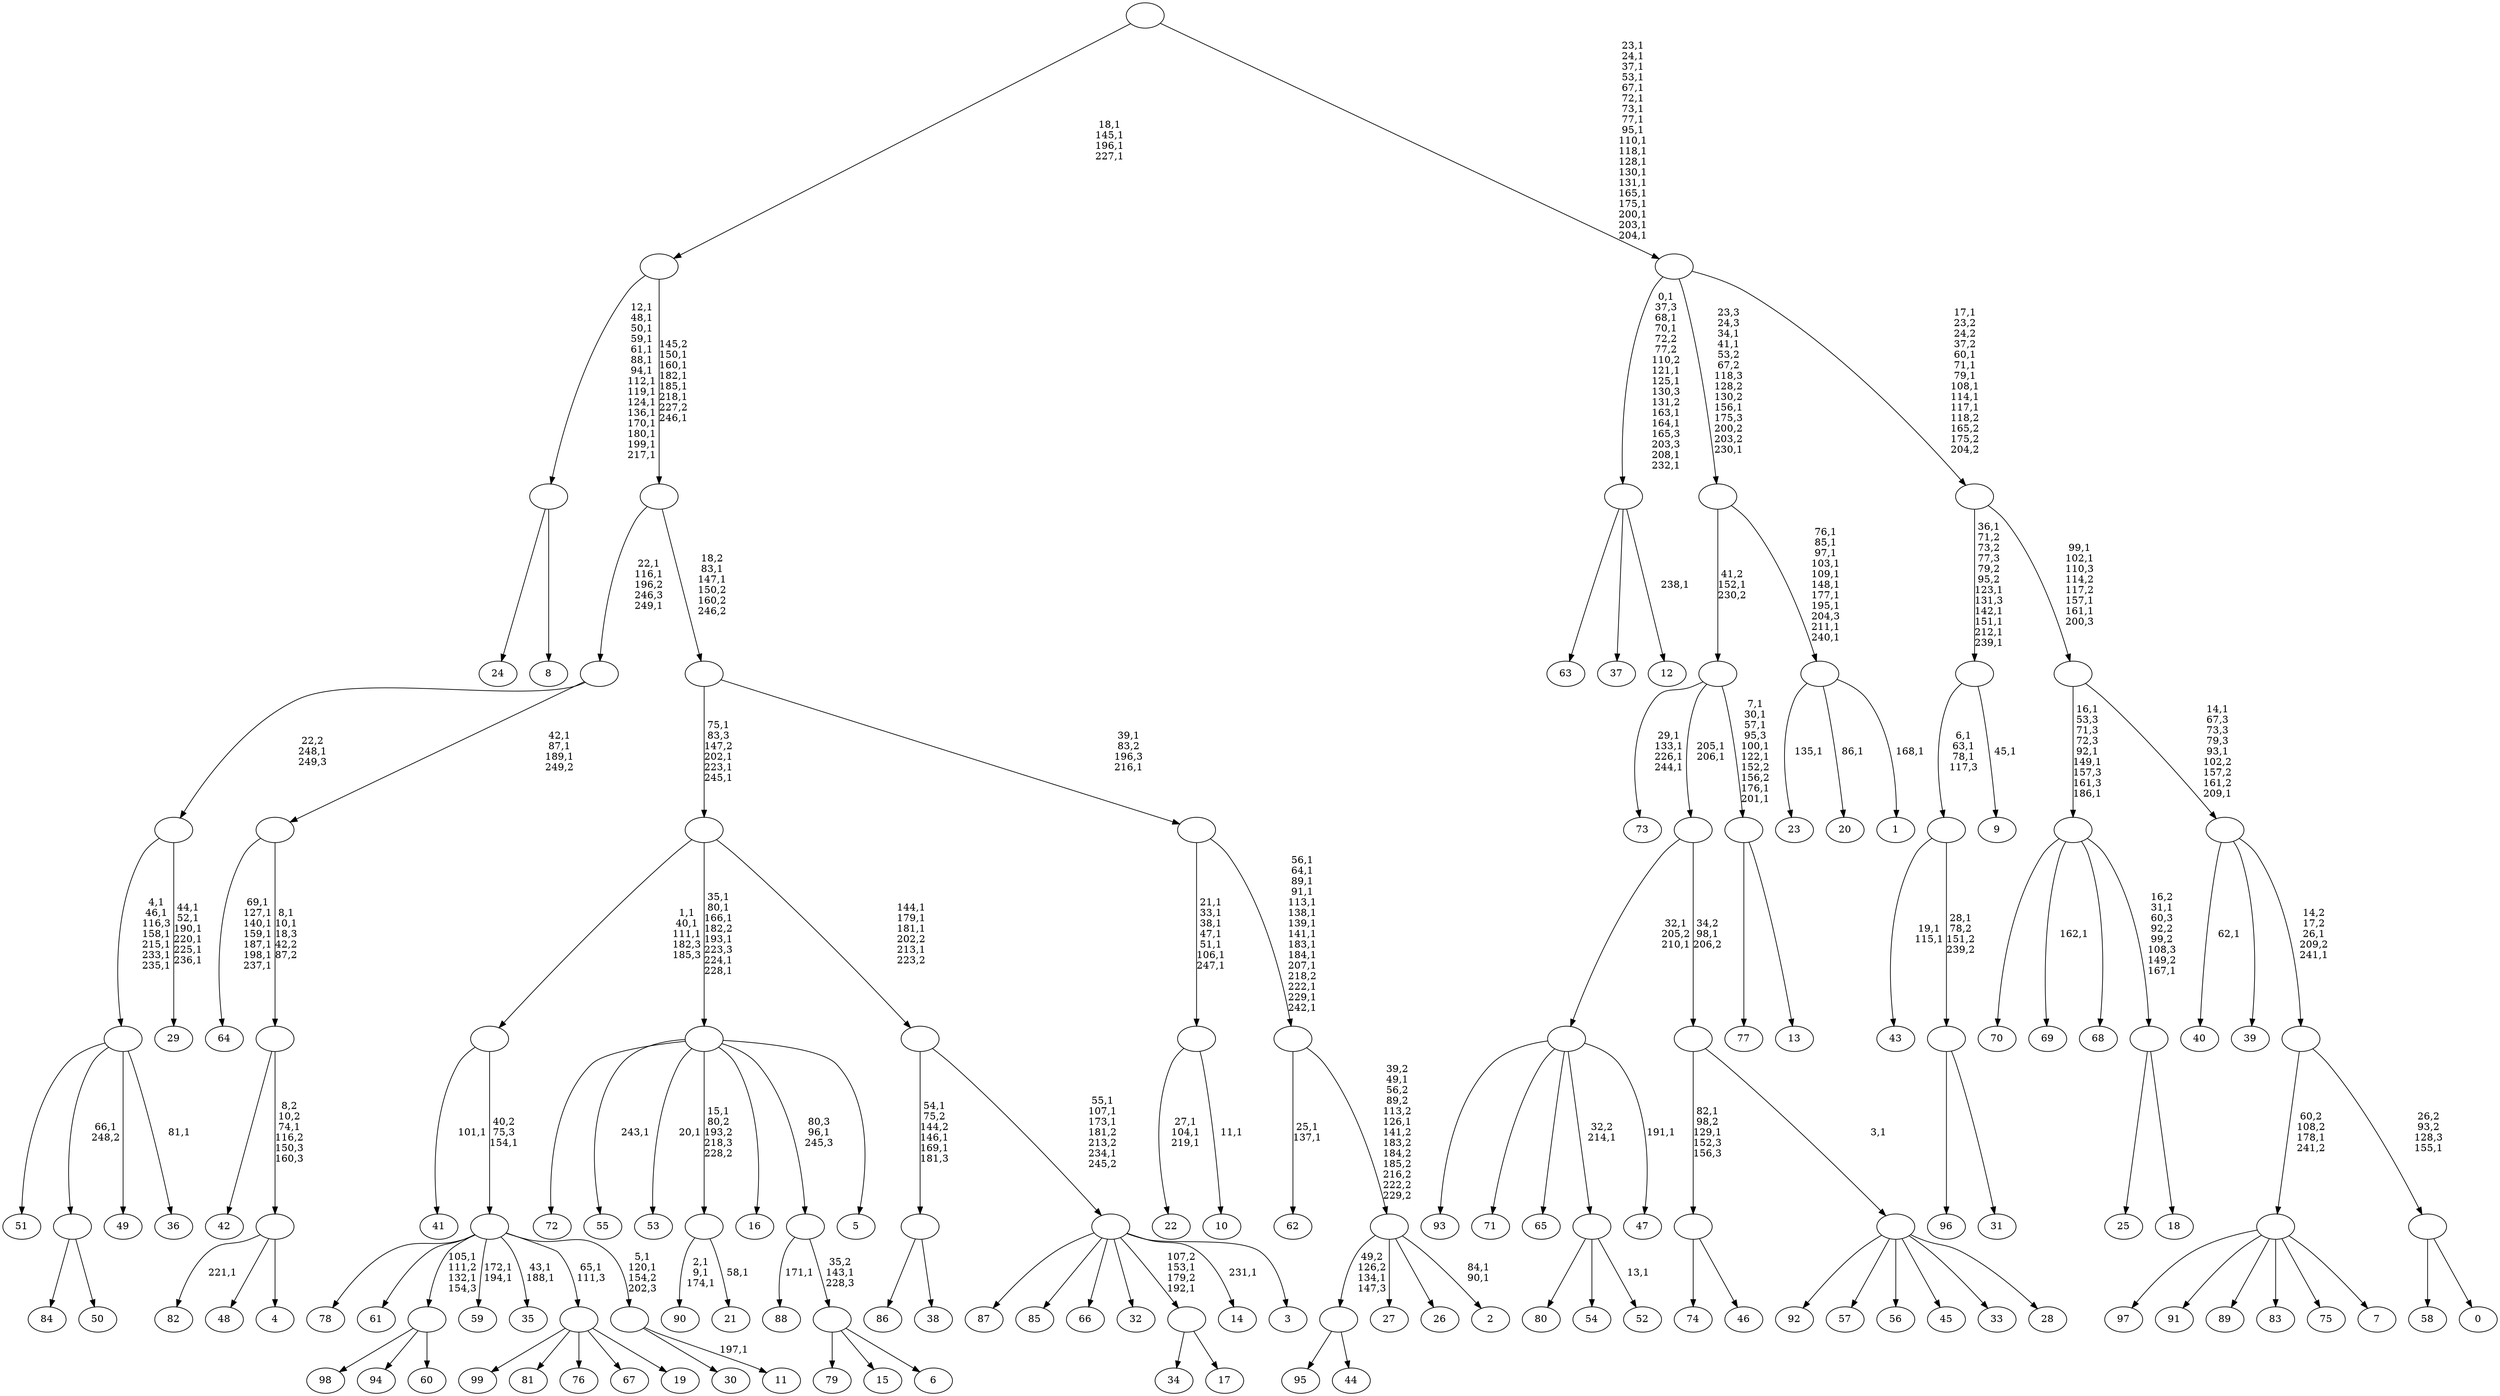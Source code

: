 digraph T {
	350 [label="99"]
	349 [label="98"]
	348 [label="97"]
	347 [label="96"]
	346 [label="95"]
	345 [label="94"]
	344 [label="93"]
	343 [label="92"]
	342 [label="91"]
	341 [label="90"]
	337 [label="89"]
	336 [label="88"]
	334 [label="87"]
	333 [label="86"]
	332 [label="85"]
	331 [label="84"]
	330 [label="83"]
	329 [label="82"]
	327 [label="81"]
	326 [label="80"]
	325 [label="79"]
	324 [label="78"]
	323 [label="77"]
	322 [label="76"]
	321 [label="75"]
	320 [label="74"]
	319 [label="73"]
	314 [label="72"]
	313 [label="71"]
	312 [label="70"]
	311 [label="69"]
	309 [label="68"]
	308 [label="67"]
	307 [label="66"]
	306 [label="65"]
	305 [label="64"]
	297 [label="63"]
	296 [label="62"]
	293 [label="61"]
	292 [label="60"]
	291 [label=""]
	289 [label="59"]
	286 [label="58"]
	285 [label="57"]
	284 [label="56"]
	283 [label="55"]
	281 [label="54"]
	280 [label="53"]
	278 [label="52"]
	276 [label=""]
	275 [label="51"]
	274 [label="50"]
	273 [label=""]
	272 [label="49"]
	271 [label="48"]
	270 [label="47"]
	268 [label=""]
	266 [label="46"]
	265 [label=""]
	263 [label="45"]
	262 [label="44"]
	261 [label=""]
	260 [label="43"]
	257 [label="42"]
	256 [label="41"]
	254 [label="40"]
	252 [label="39"]
	251 [label="38"]
	250 [label=""]
	247 [label="37"]
	246 [label="36"]
	244 [label=""]
	238 [label="35"]
	235 [label="34"]
	234 [label="33"]
	233 [label="32"]
	232 [label="31"]
	231 [label=""]
	230 [label=""]
	227 [label="30"]
	226 [label="29"]
	219 [label=""]
	218 [label="28"]
	217 [label=""]
	216 [label=""]
	215 [label=""]
	213 [label="27"]
	212 [label="26"]
	211 [label="25"]
	210 [label="24"]
	209 [label="23"]
	207 [label="22"]
	203 [label="21"]
	201 [label=""]
	200 [label="20"]
	198 [label="19"]
	197 [label=""]
	196 [label="18"]
	195 [label=""]
	193 [label=""]
	189 [label="17"]
	188 [label=""]
	186 [label="16"]
	185 [label="15"]
	184 [label="14"]
	182 [label="13"]
	181 [label=""]
	174 [label=""]
	173 [label="12"]
	171 [label=""]
	162 [label="11"]
	160 [label=""]
	158 [label=""]
	157 [label=""]
	154 [label="10"]
	152 [label=""]
	145 [label="9"]
	143 [label=""]
	137 [label="8"]
	136 [label=""]
	121 [label="7"]
	120 [label=""]
	119 [label="6"]
	118 [label=""]
	117 [label=""]
	116 [label="5"]
	115 [label=""]
	109 [label="4"]
	108 [label=""]
	107 [label=""]
	105 [label=""]
	102 [label=""]
	99 [label="3"]
	98 [label=""]
	94 [label=""]
	90 [label=""]
	86 [label="2"]
	83 [label=""]
	81 [label=""]
	67 [label=""]
	65 [label=""]
	63 [label=""]
	57 [label=""]
	53 [label="1"]
	51 [label=""]
	41 [label=""]
	37 [label="0"]
	36 [label=""]
	35 [label=""]
	33 [label=""]
	30 [label=""]
	26 [label=""]
	19 [label=""]
	0 [label=""]
	291 -> 349 [label=""]
	291 -> 345 [label=""]
	291 -> 292 [label=""]
	276 -> 278 [label="13,1"]
	276 -> 326 [label=""]
	276 -> 281 [label=""]
	273 -> 331 [label=""]
	273 -> 274 [label=""]
	268 -> 270 [label="191,1"]
	268 -> 344 [label=""]
	268 -> 313 [label=""]
	268 -> 306 [label=""]
	268 -> 276 [label="32,2\n214,1"]
	265 -> 320 [label=""]
	265 -> 266 [label=""]
	261 -> 346 [label=""]
	261 -> 262 [label=""]
	250 -> 333 [label=""]
	250 -> 251 [label=""]
	244 -> 246 [label="81,1"]
	244 -> 275 [label=""]
	244 -> 273 [label="66,1\n248,2"]
	244 -> 272 [label=""]
	231 -> 347 [label=""]
	231 -> 232 [label=""]
	230 -> 260 [label="19,1\n115,1"]
	230 -> 231 [label="28,1\n78,2\n151,2\n239,2"]
	219 -> 226 [label="44,1\n52,1\n190,1\n220,1\n225,1\n236,1"]
	219 -> 244 [label="4,1\n46,1\n116,3\n158,1\n215,1\n233,1\n235,1"]
	217 -> 343 [label=""]
	217 -> 285 [label=""]
	217 -> 284 [label=""]
	217 -> 263 [label=""]
	217 -> 234 [label=""]
	217 -> 218 [label=""]
	216 -> 265 [label="82,1\n98,2\n129,1\n152,3\n156,3"]
	216 -> 217 [label="3,1"]
	215 -> 268 [label="32,1\n205,2\n210,1"]
	215 -> 216 [label="34,2\n98,1\n206,2"]
	201 -> 203 [label="58,1"]
	201 -> 341 [label="2,1\n9,1\n174,1"]
	197 -> 350 [label=""]
	197 -> 327 [label=""]
	197 -> 322 [label=""]
	197 -> 308 [label=""]
	197 -> 198 [label=""]
	195 -> 211 [label=""]
	195 -> 196 [label=""]
	193 -> 195 [label="16,2\n31,1\n60,3\n92,2\n99,2\n108,3\n149,2\n167,1"]
	193 -> 311 [label="162,1"]
	193 -> 312 [label=""]
	193 -> 309 [label=""]
	188 -> 235 [label=""]
	188 -> 189 [label=""]
	181 -> 323 [label=""]
	181 -> 182 [label=""]
	174 -> 181 [label="7,1\n30,1\n57,1\n95,3\n100,1\n122,1\n152,2\n156,2\n176,1\n201,1"]
	174 -> 215 [label="205,1\n206,1"]
	174 -> 319 [label="29,1\n133,1\n226,1\n244,1"]
	171 -> 173 [label="238,1"]
	171 -> 297 [label=""]
	171 -> 247 [label=""]
	160 -> 162 [label="197,1"]
	160 -> 227 [label=""]
	158 -> 160 [label="5,1\n120,1\n154,2\n202,3"]
	158 -> 238 [label="43,1\n188,1"]
	158 -> 289 [label="172,1\n194,1"]
	158 -> 291 [label="105,1\n111,2\n132,1\n154,3"]
	158 -> 324 [label=""]
	158 -> 293 [label=""]
	158 -> 197 [label="65,1\n111,3"]
	157 -> 256 [label="101,1"]
	157 -> 158 [label="40,2\n75,3\n154,1"]
	152 -> 154 [label="11,1"]
	152 -> 207 [label="27,1\n104,1\n219,1"]
	143 -> 145 [label="45,1"]
	143 -> 230 [label="6,1\n63,1\n78,1\n117,3"]
	136 -> 210 [label=""]
	136 -> 137 [label=""]
	120 -> 348 [label=""]
	120 -> 342 [label=""]
	120 -> 337 [label=""]
	120 -> 330 [label=""]
	120 -> 321 [label=""]
	120 -> 121 [label=""]
	118 -> 325 [label=""]
	118 -> 185 [label=""]
	118 -> 119 [label=""]
	117 -> 336 [label="171,1"]
	117 -> 118 [label="35,2\n143,1\n228,3"]
	115 -> 280 [label="20,1"]
	115 -> 283 [label="243,1"]
	115 -> 314 [label=""]
	115 -> 201 [label="15,1\n80,2\n193,2\n218,3\n228,2"]
	115 -> 186 [label=""]
	115 -> 117 [label="80,3\n96,1\n245,3"]
	115 -> 116 [label=""]
	108 -> 329 [label="221,1"]
	108 -> 271 [label=""]
	108 -> 109 [label=""]
	107 -> 257 [label=""]
	107 -> 108 [label="8,2\n10,2\n74,1\n116,2\n150,3\n160,3"]
	105 -> 107 [label="8,1\n10,1\n18,3\n42,2\n87,2"]
	105 -> 305 [label="69,1\n127,1\n140,1\n159,1\n187,1\n198,1\n237,1"]
	102 -> 105 [label="42,1\n87,1\n189,1\n249,2"]
	102 -> 219 [label="22,2\n248,1\n249,3"]
	98 -> 184 [label="231,1"]
	98 -> 188 [label="107,2\n153,1\n179,2\n192,1"]
	98 -> 334 [label=""]
	98 -> 332 [label=""]
	98 -> 307 [label=""]
	98 -> 233 [label=""]
	98 -> 99 [label=""]
	94 -> 98 [label="55,1\n107,1\n173,1\n181,2\n213,2\n234,1\n245,2"]
	94 -> 250 [label="54,1\n75,2\n144,2\n146,1\n169,1\n181,3"]
	90 -> 94 [label="144,1\n179,1\n181,1\n202,2\n213,1\n223,2"]
	90 -> 115 [label="35,1\n80,1\n166,1\n182,2\n193,1\n223,3\n224,1\n228,1"]
	90 -> 157 [label="1,1\n40,1\n111,1\n182,3\n185,3"]
	83 -> 86 [label="84,1\n90,1"]
	83 -> 261 [label="49,2\n126,2\n134,1\n147,3"]
	83 -> 213 [label=""]
	83 -> 212 [label=""]
	81 -> 83 [label="39,2\n49,1\n56,2\n89,2\n113,2\n126,1\n141,2\n183,2\n184,2\n185,2\n216,2\n222,2\n229,2"]
	81 -> 296 [label="25,1\n137,1"]
	67 -> 81 [label="56,1\n64,1\n89,1\n91,1\n113,1\n138,1\n139,1\n141,1\n183,1\n184,1\n207,1\n218,2\n222,1\n229,1\n242,1"]
	67 -> 152 [label="21,1\n33,1\n38,1\n47,1\n51,1\n106,1\n247,1"]
	65 -> 67 [label="39,1\n83,2\n196,3\n216,1"]
	65 -> 90 [label="75,1\n83,3\n147,2\n202,1\n223,1\n245,1"]
	63 -> 65 [label="18,2\n83,1\n147,1\n150,2\n160,2\n246,2"]
	63 -> 102 [label="22,1\n116,1\n196,2\n246,3\n249,1"]
	57 -> 63 [label="145,2\n150,1\n160,1\n182,1\n185,1\n218,1\n227,2\n246,1"]
	57 -> 136 [label="12,1\n48,1\n50,1\n59,1\n61,1\n88,1\n94,1\n112,1\n119,1\n124,1\n136,1\n170,1\n180,1\n199,1\n217,1"]
	51 -> 53 [label="168,1"]
	51 -> 200 [label="86,1"]
	51 -> 209 [label="135,1"]
	41 -> 51 [label="76,1\n85,1\n97,1\n103,1\n109,1\n148,1\n177,1\n195,1\n204,3\n211,1\n240,1"]
	41 -> 174 [label="41,2\n152,1\n230,2"]
	36 -> 286 [label=""]
	36 -> 37 [label=""]
	35 -> 120 [label="60,2\n108,2\n178,1\n241,2"]
	35 -> 36 [label="26,2\n93,2\n128,3\n155,1"]
	33 -> 35 [label="14,2\n17,2\n26,1\n209,2\n241,1"]
	33 -> 254 [label="62,1"]
	33 -> 252 [label=""]
	30 -> 33 [label="14,1\n67,3\n73,3\n79,3\n93,1\n102,2\n157,2\n161,2\n209,1"]
	30 -> 193 [label="16,1\n53,3\n71,3\n72,3\n92,1\n149,1\n157,3\n161,3\n186,1"]
	26 -> 30 [label="99,1\n102,1\n110,3\n114,2\n117,2\n157,1\n161,1\n200,3"]
	26 -> 143 [label="36,1\n71,2\n73,2\n77,3\n79,2\n95,2\n123,1\n131,3\n142,1\n151,1\n212,1\n239,1"]
	19 -> 26 [label="17,1\n23,2\n24,2\n37,2\n60,1\n71,1\n79,1\n108,1\n114,1\n117,1\n118,2\n165,2\n175,2\n204,2"]
	19 -> 41 [label="23,3\n24,3\n34,1\n41,1\n53,2\n67,2\n118,3\n128,2\n130,2\n156,1\n175,3\n200,2\n203,2\n230,1"]
	19 -> 171 [label="0,1\n37,3\n68,1\n70,1\n72,2\n77,2\n110,2\n121,1\n125,1\n130,3\n131,2\n163,1\n164,1\n165,3\n203,3\n208,1\n232,1"]
	0 -> 19 [label="23,1\n24,1\n37,1\n53,1\n67,1\n72,1\n73,1\n77,1\n95,1\n110,1\n118,1\n128,1\n130,1\n131,1\n165,1\n175,1\n200,1\n203,1\n204,1"]
	0 -> 57 [label="18,1\n145,1\n196,1\n227,1"]
}
